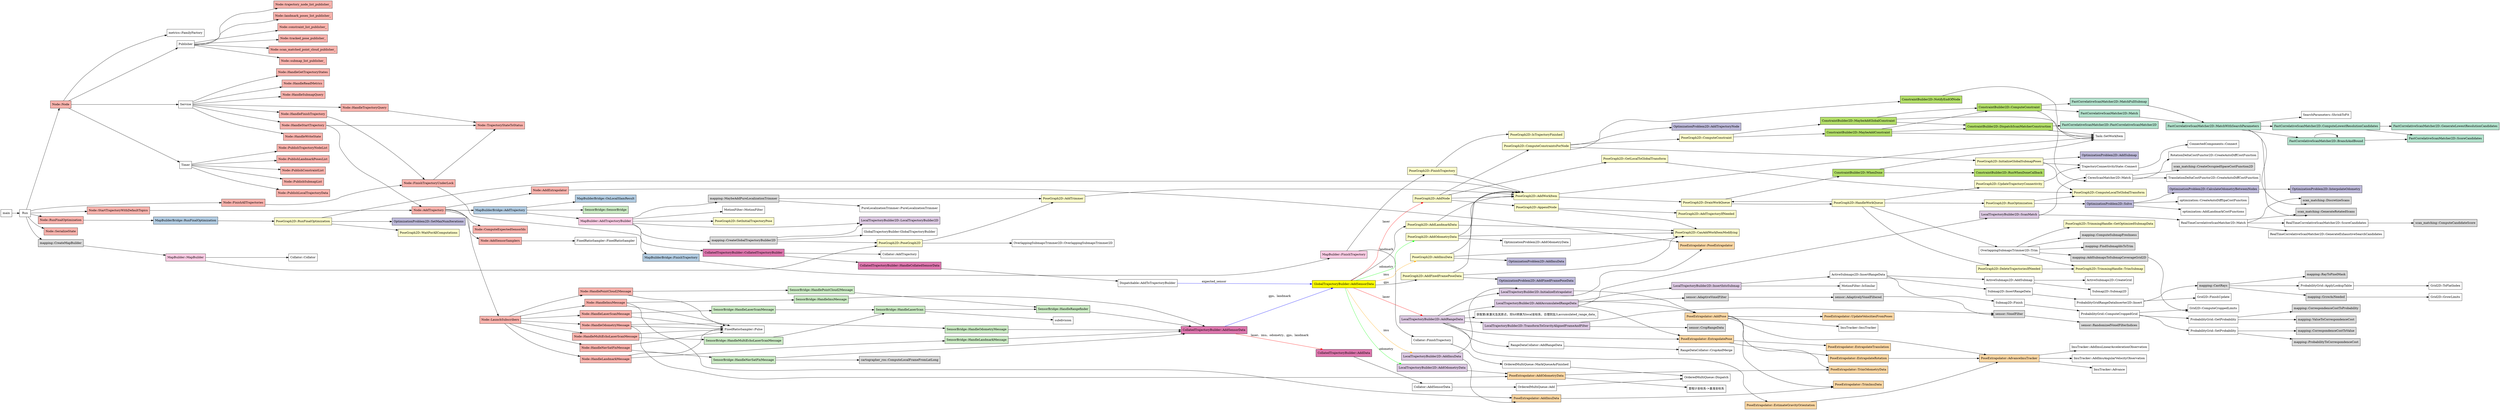 digraph cartographer{
    rankdir="LR" // 布局从左到右
    node [shape=record]; // 设置所有节点为矩形
    
    subgraph Node1{
        node [style=filled]; // 设置填充颜色模式
        node [fillcolor="#fbb4ae"]; // 设置填充颜色 
        "Node::Node";"Node::StartTrajectoryWithDefaultTopics";"Node::FinishAllTrajectories";"Node::RunFinalOptimization";"Node::SerializeState";
        "Node::HandleSubmapQuery";"Node::HandleTrajectoryQuery";"Node::HandleStartTrajectory";"Node::HandleFinishTrajectory";"Node::HandleWriteState";
        "Node::HandleGetTrajectoryStates";"Node::HandleReadMetrics";"Node::PublishSubmapList";"Node::PublishLocalTrajectoryData";"Node::PublishTrajectoryNodeList";
        "Node::PublishLandmarkPosesList";"Node::PublishConstraintList";"Node::TrajectoryStateToStatus";
        "Node::TrajectoryStateToStatus";"Node::AddTrajectory";"Node::FinishTrajectoryUnderLock";"Node::TrajectoryStateToStatus";
        "Node::ComputeExpectedSensorIds";"Node::AddExtrapolator";"Node::AddSensorSamplers";"Node::LaunchSubscribers";"Node::HandleLaserScanMessage";
        "Node::HandleMultiEchoLaserScanMessage";"Node::HandlePointCloud2Message";"Node::HandleImuMessage";"Node::HandleOdometryMessage";"Node::HandleNavSatFixMessage";
        "Node::HandleLandmarkMessage";"Node::submap_list_publisher_";"Node::trajectory_node_list_publisher_";"Node::landmark_poses_list_publisher_";"Node::constraint_list_publisher_";
        "Node::tracked_pose_publisher_";"Node::scan_matched_point_cloud_publisher_"
    }

    subgraph MapBuilderBridge{
        node [style=filled];
        node [fillcolor="#b3cde3"];
        "MapBuilderBridge::RunFinalOptimization";
        "MapBuilderBridge::AddTrajectory";"MapBuilderBridge::FinishTrajectory";"MapBuilderBridge::OnLocalSlamResult";
    }

    subgraph SensorBridge{
        node [style=filled];
        node [fillcolor="#ccebc5"];
        "SensorBridge::SensorBridge";"SensorBridge::HandleNavSatFixMessage";"SensorBridge::HandleLandmarkMessage";"SensorBridge::HandleMultiEchoLaserScanMessage";
        "SensorBridge::HandleLaserScanMessage";"SensorBridge::HandleOdometryMessage";"SensorBridge::HandleImuMessage";"SensorBridge::HandlePointCloud2Message";
        "SensorBridge::HandleRangefinder";"SensorBridge::HandleLaserScan";
    }

    subgraph MapBuilder{
        node [style=filled];
        node [fillcolor="#fccde5"];
        "MapBuilder::AddTrajectoryBuilder";"MapBuilder::FinishTrajectory";"MapBuilder::MapBuilder";
    }

    subgraph PoseExtrapolator{
        node [style=filled];
        node [fillcolor="#fed9a6"];
        "PoseExtrapolator::AddPose";"PoseExtrapolator::PoseExtrapolator";"PoseExtrapolator::AddImuData";"PoseExtrapolator::AddOdometryData";"PoseExtrapolator::ExtrapolatePose";
        "PoseExtrapolator::EstimateGravityOrientation";"PoseExtrapolator::TrimImuData";"PoseExtrapolator::TrimOdometryData";"PoseExtrapolator::AdvanceImuTracker";
        "PoseExtrapolator::UpdateVelocitiesFromPoses";"PoseExtrapolator::ExtrapolateTranslation";"PoseExtrapolator::ExtrapolateRotation";
    }

    subgraph PoseGraph2D{
        node [style=filled];
        node [fillcolor="#ffffcc"];
        "PoseGraph2D::PoseGraph2D";"PoseGraph2D::AddTrimmer";"PoseGraph2D::AddWorkItem";"PoseGraph2D::FinishTrajectory";
        "PoseGraph2D::HandleWorkQueue";"PoseGraph2D::RunOptimization";"PoseGraph2D::AddImuData";"PoseGraph2D::DrainWorkQueue";"PoseGraph2D::SetInitialTrajectoryPose";
        "PoseGraph2D::AddNode";"PoseGraph2D::GetLocalToGlobalTransform";"PoseGraph2D::AppendNode";"PoseGraph2D::AddWorkItem";"PoseGraph2D::ComputeLocalToGlobalTransform";
        "PoseGraph2D::AddTrajectoryIfNeeded";"PoseGraph2D::CanAddWorkItemModifying";"PoseGraph2D::DeleteTrajectoriesIfNeeded";
        "PoseGraph2D::TrimmingHandle::GetOptimizedSubmapData";"PoseGraph2D::TrimmingHandle::TrimSubmap";"PoseGraph2D::ComputeConstraint";"PoseGraph2D::InitializeGlobalSubmapPoses";
        "PoseGraph2D::RunFinalOptimization";"PoseGraph2D::WaitForAllComputations";"PoseGraph2D::ComputeConstraintsForNode";"PoseGraph2D::UpdateTrajectoryConnectivity";
        "PoseGraph2D::TrimmingHandle::TrimSubmap";"PoseGraph2D::AddLandmarkData";"PoseGraph2D::AddFixedFramePoseData";
        "PoseGraph2D::IsTrajectoryFinished";"PoseGraph2D::AddOdometryData";
    }

    subgraph CollatedTrajectoryBuilder{
        node [style=filled];
        node [fillcolor="#de77ae"];
        "CollatedTrajectoryBuilder::AddSensorData";"CollatedTrajectoryBuilder::CollatedTrajectoryBuilder";"CollatedTrajectoryBuilder::HandleCollatedSensorData";"CollatedTrajectoryBuilder::AddData";
    }

    subgraph LocalTrajectoryBuilder2D{
        node [style=filled];
        node [fillcolor="#decbe4"];
        "LocalTrajectoryBuilder2D::LocalTrajectoryBuilder2D";"LocalTrajectoryBuilder2D::AddRangeData";"LocalTrajectoryBuilder2D::AddImuData";
        "LocalTrajectoryBuilder2D::InitializeExtrapolator";"LocalTrajectoryBuilder2D::AddAccumulatedRangeData";"LocalTrajectoryBuilder2D::TransformToGravityAlignedFrameAndFilter";
        "LocalTrajectoryBuilder2D::ScanMatch";"LocalTrajectoryBuilder2D::InsertIntoSubmap";"LocalTrajectoryBuilder2D::AddOdometryData";
    }

    subgraph OptimizationProblem2D{
        node [style=filled];
        node [fillcolor="#bebada"];
        "OptimizationProblem2D::Solve";"OptimizationProblem2D::AddImuData";"OptimizationProblem2D::AddSubmap";"OptimizationProblem2D::SetMaxNumIterations";
        "OptimizationProblem2D::AddTrajectoryNode";"OptimizationProblem2D::CalculateOdometryBetweenNodes";"OptimizationProblem2D::InterpolateOdometry";
        "OptimizationProblem2D::AddFixedFramePoseData";
    }

    subgraph ConstraintBuilder2D{
        node [style=filled];
        node [fillcolor="#b3de69"];
        "ConstraintBuilder2D::WhenDone";"ConstraintBuilder2D::MaybeAddConstraint";"ConstraintBuilder2D::MaybeAddGlobalConstraint";"ConstraintBuilder2D::NotifyEndOfNode";
        "ConstraintBuilder2D::DispatchScanMatcherConstruction";"ConstraintBuilder2D::ComputeConstraint";"ConstraintBuilder2D::RunWhenDoneCallback";
    }

    subgraph FastCorrelativeScanMatcher2D{
        node [style=filled];
        node [fillcolor="#b3e2cd"];
        "FastCorrelativeScanMatcher2D::MatchFullSubmap";"FastCorrelativeScanMatcher2D::Match";"FastCorrelativeScanMatcher2D::MatchWithSearchParameters";
        "FastCorrelativeScanMatcher2D::ComputeLowestResolutionCandidates";"FastCorrelativeScanMatcher2D::BranchAndBound";
        "FastCorrelativeScanMatcher2D::GenerateLowestResolutionCandidates";"FastCorrelativeScanMatcher2D::ScoreCandidates";
        "FastCorrelativeScanMatcher2D::FastCorrelativeScanMatcher2D";
    }

    subgraph functions{
        node [style=filled];
        node [fillcolor="#dcdcdc"];
        "mapping::CreateMapBuilder";"mapping::CreateGlobalTrajectoryBuilder2D";"mapping::MaybeAddPureLocalizationTrimmer";"mapping::ComputeSubmapFreshness";
        "mapping::AddSubmapsToSubmapCoverageGrid2D";"mapping::FindSubmapIdsToTrim";"mapping::CastRays";"mapping::GrowAsNeeded";"mapping::RayToPixelMask";
        "mapping::ProbabilityToCorrespondenceCost";"mapping::CorrespondenceCostToValue";"mapping::ValueToCorrespondenceCost";"mapping::CorrespondenceCostToProbability";
    }

    subgraph functions{
        node [style=filled];
        node [fillcolor="#dcdcdc"];
        "sensor::AdaptiveVoxelFilter";"sensor::CropRangeData";"sensor::RandomizedVoxelFilterIndices";
        "sensor::VoxelFilter";"sensor::AdaptivelyVoxelFiltered";
    }

    subgraph functions{
        node [style=filled];
        node [fillcolor="#dcdcdc"];
        "scan_matching::GenerateRotatedScans";"scan_matching::DiscretizeScans";"scan_matching::CreateOccupiedSpaceCostFunction2D";"scan_matching::ComputeCandidateScore";
    }

    subgraph functions{
        node [style=filled];
        node [fillcolor="#dcdcdc"];
        "cartographer_ros::ComputeLocalFrameFromLatLong";
    }

    "GlobalTrajectoryBuilder::AddSensorData"[style=filled;fillcolor="yellow";];
    
    main->Run;

    Run->{
        "mapping::CreateMapBuilder";
        "Node::Node";
        "Node::StartTrajectoryWithDefaultTopics";
        "Node::FinishAllTrajectories";
        "Node::RunFinalOptimization";
        "Node::SerializeState";};
    
    "mapping::CreateMapBuilder"->"MapBuilder::MapBuilder"->{"PoseGraph2D::PoseGraph2D";"Collator::Collator"};
        "PoseGraph2D::PoseGraph2D"->{"PoseGraph2D::AddTrimmer";"OverlappingSubmapsTrimmer2D::OverlappingSubmapsTrimmer2D"};

    "Node::Node"->{"metrics::FamilyFactory";Publisher;Service;Timer};
        Publisher->{"Node::submap_list_publisher_";"Node::trajectory_node_list_publisher_";"Node::landmark_poses_list_publisher_";"Node::constraint_list_publisher_";"Node::tracked_pose_publisher_";"Node::scan_matched_point_cloud_publisher_"};
        Service->{"Node::HandleSubmapQuery";"Node::HandleTrajectoryQuery";"Node::HandleStartTrajectory";"Node::HandleFinishTrajectory";"Node::HandleWriteState";"Node::HandleGetTrajectoryStates";"Node::HandleReadMetrics";};
        Timer->{"Node::PublishSubmapList";"Node::PublishLocalTrajectoryData";"Node::PublishTrajectoryNodeList";"Node::PublishLandmarkPosesList";"Node::PublishConstraintList"};

        "Node::HandleTrajectoryQuery"->{"Node::TrajectoryStateToStatus"};
        "Node::HandleStartTrajectory"->{"Node::TrajectoryStateToStatus";"Node::AddTrajectory"};
        "Node::HandleFinishTrajectory"->"Node::FinishTrajectoryUnderLock"->{"Node::TrajectoryStateToStatus";"MapBuilderBridge::FinishTrajectory"};
            "MapBuilderBridge::FinishTrajectory"->"MapBuilder::FinishTrajectory"->{"Collator::FinishTrajectory";"PoseGraph2D::FinishTrajectory"};
                "Collator::FinishTrajectory"->"OrderedMultiQueue::MarkQueueAsFinished"->"OrderedMultiQueue::Dispatch";
                "PoseGraph2D::FinishTrajectory"->{"PoseGraph2D::AddWorkItem";"PoseGraph2D::IsTrajectoryFinished"};
        
        //"Node::PublishLocalTrajectoryData"->{"PoseExtrapolator::AddPose";"PoseExtrapolator::ExtrapolatePose";}
    
    "Node::StartTrajectoryWithDefaultTopics"->"Node::AddTrajectory"->{"Node::ComputeExpectedSensorIds";"MapBuilderBridge::AddTrajectory";"Node::AddExtrapolator";"Node::AddSensorSamplers";"Node::LaunchSubscribers"};
        "MapBuilderBridge::AddTrajectory"->{"MapBuilder::AddTrajectoryBuilder";"MapBuilderBridge::OnLocalSlamResult";"SensorBridge::SensorBridge"};
            "MapBuilder::AddTrajectoryBuilder"->{"MotionFilter::MotionFilter";"LocalTrajectoryBuilder2D::LocalTrajectoryBuilder2D";"CollatedTrajectoryBuilder::CollatedTrajectoryBuilder";"mapping::CreateGlobalTrajectoryBuilder2D";"mapping::MaybeAddPureLocalizationTrimmer";"PoseGraph2D::SetInitialTrajectoryPose"};
                "CollatedTrajectoryBuilder::CollatedTrajectoryBuilder"->{"Collator::AddTrajectory";"CollatedTrajectoryBuilder::HandleCollatedSensorData";}
                    "CollatedTrajectoryBuilder::HandleCollatedSensorData"->"Dispatchable::AddToTrajectoryBuilder";
                        "Dispatchable::AddToTrajectoryBuilder"->"GlobalTrajectoryBuilder::AddSensorData"[label="expected_sensor";color=blue];
                "mapping::CreateGlobalTrajectoryBuilder2D"->{"GlobalTrajectoryBuilder:GlobalTrajectoryBuilder";"LocalTrajectoryBuilder2D::LocalTrajectoryBuilder2D";"PoseGraph2D::PoseGraph2D";}
                "mapping::MaybeAddPureLocalizationTrimmer"->{"PoseGraph2D::AddTrimmer";"PureLocalizationTrimmer::PureLocalizationTrimmer"};
                    "PoseGraph2D::AddTrimmer"->"PoseGraph2D::AddWorkItem"->{"Task::SetWorkItem";"PoseGraph2D::DrainWorkQueue"};
                        "PoseGraph2D::DrainWorkQueue"->{"ConstraintBuilder2D::WhenDone";"PoseGraph2D::HandleWorkQueue"};
                            "ConstraintBuilder2D::WhenDone"->{"Task::SetWorkItem";"ConstraintBuilder2D::RunWhenDoneCallback"};
                            "PoseGraph2D::HandleWorkQueue"->{"PoseGraph2D::RunOptimization";"PoseGraph2D::UpdateTrajectoryConnectivity";"PoseGraph2D::DeleteTrajectoriesIfNeeded";"OverlappingSubmapsTrimmer2D::Trim";"PoseGraph2D::DrainWorkQueue"};
                                "PoseGraph2D::DeleteTrajectoriesIfNeeded"->"PoseGraph2D::TrimmingHandle::TrimSubmap";
                                "PoseGraph2D::UpdateTrajectoryConnectivity"->"TrajectoryConnectivityState::Connect"->"ConnectedComponents::Connect";
                                "PoseGraph2D::RunOptimization"->{"OptimizationProblem2D::Solve";"PoseGraph2D::ComputeLocalToGlobalTransform"}
                                    "OptimizationProblem2D::Solve"->{"optimization::CreateAutoDiffSpaCostFunction";"optimization::AddLandmarkCostFunctions";"OptimizationProblem2D::CalculateOdometryBetweenNodes"};
                                        "OptimizationProblem2D::CalculateOdometryBetweenNodes"->"OptimizationProblem2D::InterpolateOdometry";
                            "OverlappingSubmapsTrimmer2D::Trim"->{"PoseGraph2D::TrimmingHandle::GetOptimizedSubmapData";"mapping::ComputeSubmapFreshness";"mapping::AddSubmapsToSubmapCoverageGrid2D";"mapping::FindSubmapIdsToTrim";"PoseGraph2D::TrimmingHandle::TrimSubmap"};
                                "mapping::AddSubmapsToSubmapCoverageGrid2D"->"Grid2D::ComputeCroppedLimits";
            "Node::AddExtrapolator"->"PoseExtrapolator::PoseExtrapolator";
            "Node::AddSensorSamplers"->"FixedRatioSampler::FixedRatioSampler";
    
    "Node::LaunchSubscribers"->{"Node::HandleLaserScanMessage";"Node::HandleMultiEchoLaserScanMessage";"Node::HandlePointCloud2Message";"Node::HandleImuMessage";"Node::HandleOdometryMessage";"Node::HandleNavSatFixMessage";"Node::HandleLandmarkMessage"};
        "Node::HandleLaserScanMessage"->{"FixedRatioSampler::Pulse";"SensorBridge::HandleLaserScanMessage"};
            "SensorBridge::HandleLaserScanMessage"->"SensorBridge::HandleLaserScan"->{subdivision;"SensorBridge::HandleRangefinder"};
                "SensorBridge::HandleRangefinder"->"CollatedTrajectoryBuilder::AddSensorData";
                    "CollatedTrajectoryBuilder::AddSensorData"->"CollatedTrajectoryBuilder::AddData"[label="laser、imu、odometry、gps、landmark";color=red];
                        "CollatedTrajectoryBuilder::AddData"->"Collator::AddSensorData"->"OrderedMultiQueue::Add"->"OrderedMultiQueue::Dispatch";
                    "GlobalTrajectoryBuilder::AddSensorData"->{"LocalTrajectoryBuilder2D::AddRangeData";"PoseGraph2D::AddNode"}[color=red;label="laser"];
                        "LocalTrajectoryBuilder2D::AddRangeData"->{"RangeDataCollator::AddRangeData";"LocalTrajectoryBuilder2D::InitializeExtrapolator";"PoseExtrapolator::ExtrapolatePose";"获取第i束激光及其原点，将hit转换为local坐标系，合理则加入accumulated_range_data_";"PoseExtrapolator::EstimateGravityOrientation";"LocalTrajectoryBuilder2D::AddAccumulatedRangeData";"LocalTrajectoryBuilder2D::TransformToGravityAlignedFrameAndFilter"};
                            "LocalTrajectoryBuilder2D::TransformToGravityAlignedFrameAndFilter"->{"sensor::CropRangeData";"sensor::VoxelFilter";}
                            "PoseExtrapolator::EstimateGravityOrientation"->"PoseExtrapolator::AdvanceImuTracker"->{"ImuTracker::Advance";"ImuTracker::AddImuLinearAccelerationObservation";"ImuTracker::AddImuAngularVelocityObservation"};
                            "RangeDataCollator::AddRangeData"->"RangeDataCollator::CropAndMerge";
                            "LocalTrajectoryBuilder2D::AddAccumulatedRangeData"->{"PoseExtrapolator::ExtrapolatePose";"sensor::AdaptiveVoxelFilter";"LocalTrajectoryBuilder2D::ScanMatch";"PoseExtrapolator::AddPose";"LocalTrajectoryBuilder2D::InsertIntoSubmap"};
                                "sensor::AdaptiveVoxelFilter"->"sensor::AdaptivelyVoxelFiltered"->"sensor::VoxelFilter"->"sensor::RandomizedVoxelFilterIndices";
                                "PoseExtrapolator::ExtrapolatePose"->{"PoseExtrapolator::ExtrapolateTranslation";"PoseExtrapolator::ExtrapolateRotation";}
                                    "PoseExtrapolator::ExtrapolateRotation"->"PoseExtrapolator::AdvanceImuTracker";
                                "LocalTrajectoryBuilder2D::ScanMatch"->{"RealTimeCorrelativeScanMatcher2D::Match";"CeresScanMatcher2D::Match"};
                                    "RealTimeCorrelativeScanMatcher2D::Match"->{"scan_matching::GenerateRotatedScans";"scan_matching::DiscretizeScans";"RealTimeCorrelativeScanMatcher2D::GenerateExhaustiveSearchCandidates";"RealTimeCorrelativeScanMatcher2D::ScoreCandidates";}
                                        "RealTimeCorrelativeScanMatcher2D::ScoreCandidates"->"scan_matching::ComputeCandidateScore";
                                    "CeresScanMatcher2D::Match"->{"scan_matching::CreateOccupiedSpaceCostFunction2D";"TranslationDeltaCostFunctor2D::CreateAutoDiffCostFunction";"RotationDeltaCostFunctor2D::CreateAutoDiffCostFunction"};
                                "LocalTrajectoryBuilder2D::InsertIntoSubmap"->{"MotionFilter::IsSimilar";"ActiveSubmaps2D::InsertRangeData"};
                                    "ActiveSubmaps2D::InsertRangeData"->{"ActiveSubmaps2D::AddSubmap";"Submap2D::InsertRangeData";"Submap2D::Finish"};
                                        "ActiveSubmaps2D::AddSubmap"->{"Submap2D::Submap2D";"ActiveSubmaps2D::CreateGrid";}
                                        "Submap2D::InsertRangeData"->"ProbabilityGridRangeDataInserter2D::Insert"->{"mapping::CastRays";"Grid2D::FinishUpdate"};
                                            "mapping::CastRays"->{"mapping::GrowAsNeeded";"ProbabilityGrid::ApplyLookupTable";"mapping::RayToPixelMask"};
                                                "mapping::GrowAsNeeded"->"Grid2D::GrowLimits";
                                                "ProbabilityGrid::ApplyLookupTable"->"Grid2D::ToFlatIndex";
                                        "Submap2D::Finish"->"ProbabilityGrid::ComputeCroppedGrid"->{"Grid2D::ComputeCroppedLimits";"ProbabilityGrid::SetProbability";"ProbabilityGrid::GetProbability"};
                                            "ProbabilityGrid::SetProbability"->{"mapping::ProbabilityToCorrespondenceCost";"mapping::CorrespondenceCostToValue"};
                                            "ProbabilityGrid::GetProbability"->{"mapping::ValueToCorrespondenceCost";"mapping::CorrespondenceCostToProbability"};
                        "PoseGraph2D::AddNode"->{"PoseGraph2D::GetLocalToGlobalTransform";"PoseGraph2D::AppendNode";"PoseGraph2D::AddWorkItem";"PoseGraph2D::ComputeConstraintsForNode"};
                            "PoseGraph2D::GetLocalToGlobalTransform"->"PoseGraph2D::ComputeLocalToGlobalTransform";
                            "PoseGraph2D::AppendNode"->{"PoseGraph2D::AddTrajectoryIfNeeded";"PoseGraph2D::CanAddWorkItemModifying"};
                            "PoseGraph2D::ComputeConstraintsForNode"->{"PoseGraph2D::InitializeGlobalSubmapPoses";"OptimizationProblem2D::AddTrajectoryNode";"PoseGraph2D::ComputeConstraint";"ConstraintBuilder2D::NotifyEndOfNode"};
                                "ConstraintBuilder2D::NotifyEndOfNode"->"Task::SetWorkItem";
                                "PoseGraph2D::InitializeGlobalSubmapPoses"->{"TrajectoryConnectivityState::Connect";"OptimizationProblem2D::AddSubmap";"PoseGraph2D::ComputeLocalToGlobalTransform";}
                                "PoseGraph2D::ComputeConstraint"->{"ConstraintBuilder2D::MaybeAddConstraint";"ConstraintBuilder2D::MaybeAddGlobalConstraint"}->{"ConstraintBuilder2D::DispatchScanMatcherConstruction";"Task::SetWorkItem";"ConstraintBuilder2D::ComputeConstraint"};
                                        "ConstraintBuilder2D::DispatchScanMatcherConstruction"->{"Task::SetWorkItem";"FastCorrelativeScanMatcher2D::FastCorrelativeScanMatcher2D";}
                                        "ConstraintBuilder2D::ComputeConstraint"->{"FastCorrelativeScanMatcher2D::MatchFullSubmap";"FastCorrelativeScanMatcher2D::Match";"CeresScanMatcher2D::Match";}
                                        {"FastCorrelativeScanMatcher2D::MatchFullSubmap";"FastCorrelativeScanMatcher2D::Match"}->"FastCorrelativeScanMatcher2D::MatchWithSearchParameters"->{"scan_matching::GenerateRotatedScans";"scan_matching::DiscretizeScans";"SearchParameters::ShrinkToFit";"FastCorrelativeScanMatcher2D::ComputeLowestResolutionCandidates";"FastCorrelativeScanMatcher2D::BranchAndBound"};
                                            "FastCorrelativeScanMatcher2D::BranchAndBound"->{"FastCorrelativeScanMatcher2D::ScoreCandidates";"FastCorrelativeScanMatcher2D::BranchAndBound";}
                                            "FastCorrelativeScanMatcher2D::ComputeLowestResolutionCandidates"->{"FastCorrelativeScanMatcher2D::GenerateLowestResolutionCandidates";"FastCorrelativeScanMatcher2D::ScoreCandidates";}
        "Node::HandleMultiEchoLaserScanMessage"->{"FixedRatioSampler::Pulse";"SensorBridge::HandleMultiEchoLaserScanMessage"};
            "SensorBridge::HandleMultiEchoLaserScanMessage"->"SensorBridge::HandleLaserScan";
        "Node::HandlePointCloud2Message"->{"FixedRatioSampler::Pulse";"SensorBridge::HandlePointCloud2Message"};
            "SensorBridge::HandlePointCloud2Message"->"SensorBridge::HandleRangefinder";
        "Node::HandleImuMessage"->{"FixedRatioSampler::Pulse";"PoseExtrapolator::AddImuData";"SensorBridge::HandleImuMessage"};
            "PoseExtrapolator::AddImuData"->"PoseExtrapolator::TrimImuData";
            "SensorBridge::HandleImuMessage"->"CollatedTrajectoryBuilder::AddSensorData";
                "GlobalTrajectoryBuilder::AddSensorData"->{"LocalTrajectoryBuilder2D::AddImuData";"PoseGraph2D::AddImuData"}[color=orange;label="imu"];
                    "LocalTrajectoryBuilder2D::AddImuData"->{"LocalTrajectoryBuilder2D::InitializeExtrapolator";"PoseExtrapolator::AddImuData"};
                        "LocalTrajectoryBuilder2D::InitializeExtrapolator"->{"PoseExtrapolator::PoseExtrapolator";"PoseExtrapolator::AddPose";}
                            "PoseExtrapolator::AddPose"->{"PoseExtrapolator::UpdateVelocitiesFromPoses";"PoseExtrapolator::AdvanceImuTracker";"PoseExtrapolator::TrimImuData";"PoseExtrapolator::TrimOdometryData";"ImuTracker::ImuTracker";}
                    "PoseGraph2D::AddImuData"->{"PoseGraph2D::AddWorkItem";"PoseGraph2D::CanAddWorkItemModifying";"OptimizationProblem2D::AddImuData"};
        "Node::HandleOdometryMessage"->{"FixedRatioSampler::Pulse";"PoseExtrapolator::AddOdometryData";"SensorBridge::HandleOdometryMessage"};
            "PoseExtrapolator::AddOdometryData"->{"PoseExtrapolator::TrimOdometryData";"里程计坐标系->基准坐标系"};
            "SensorBridge::HandleOdometryMessage"->"CollatedTrajectoryBuilder::AddSensorData";
                "GlobalTrajectoryBuilder::AddSensorData"->{"LocalTrajectoryBuilder2D::AddOdometryData";"PoseGraph2D::AddOdometryData"}[color=green;label="odometry"];
                    "PoseGraph2D::AddOdometryData"->{"PoseGraph2D::AddWorkItem";"PoseGraph2D::CanAddWorkItemModifying";"OptimizationProblem2D::AddOdometryData";}
                    "LocalTrajectoryBuilder2D::AddOdometryData"->"PoseExtrapolator::AddOdometryData";
        "Node::HandleNavSatFixMessage"->{"FixedRatioSampler::Pulse";"SensorBridge::HandleNavSatFixMessage"};
            "SensorBridge::HandleNavSatFixMessage"->{"cartographer_ros::ComputeLocalFrameFromLatLong";"CollatedTrajectoryBuilder::AddSensorData"};
                "GlobalTrajectoryBuilder::AddSensorData"->"PoseGraph2D::AddFixedFramePoseData"[label="gps"];
                "PoseGraph2D::AddFixedFramePoseData"->{"PoseGraph2D::AddWorkItem";"PoseGraph2D::CanAddWorkItemModifying";"OptimizationProblem2D::AddFixedFramePoseData"};
        "Node::HandleLandmarkMessage"->{"FixedRatioSampler::Pulse";"SensorBridge::HandleLandmarkMessage"};
            "SensorBridge::HandleLandmarkMessage"->"CollatedTrajectoryBuilder::AddSensorData";
                "CollatedTrajectoryBuilder::AddSensorData"->"GlobalTrajectoryBuilder::AddSensorData"[label="gps、landmark";color=blue];
                "GlobalTrajectoryBuilder::AddSensorData"->"PoseGraph2D::AddLandmarkData"[label="landmark"];
                "PoseGraph2D::AddLandmarkData"->{"PoseGraph2D::AddWorkItem";"PoseGraph2D::CanAddWorkItemModifying";}

    "Node::FinishAllTrajectories"->"Node::FinishTrajectoryUnderLock";
    "Node::RunFinalOptimization"->"MapBuilderBridge::RunFinalOptimization"->"PoseGraph2D::RunFinalOptimization"->{"PoseGraph2D::AddWorkItem";"OptimizationProblem2D::SetMaxNumIterations";"PoseGraph2D::WaitForAllComputations"};
}